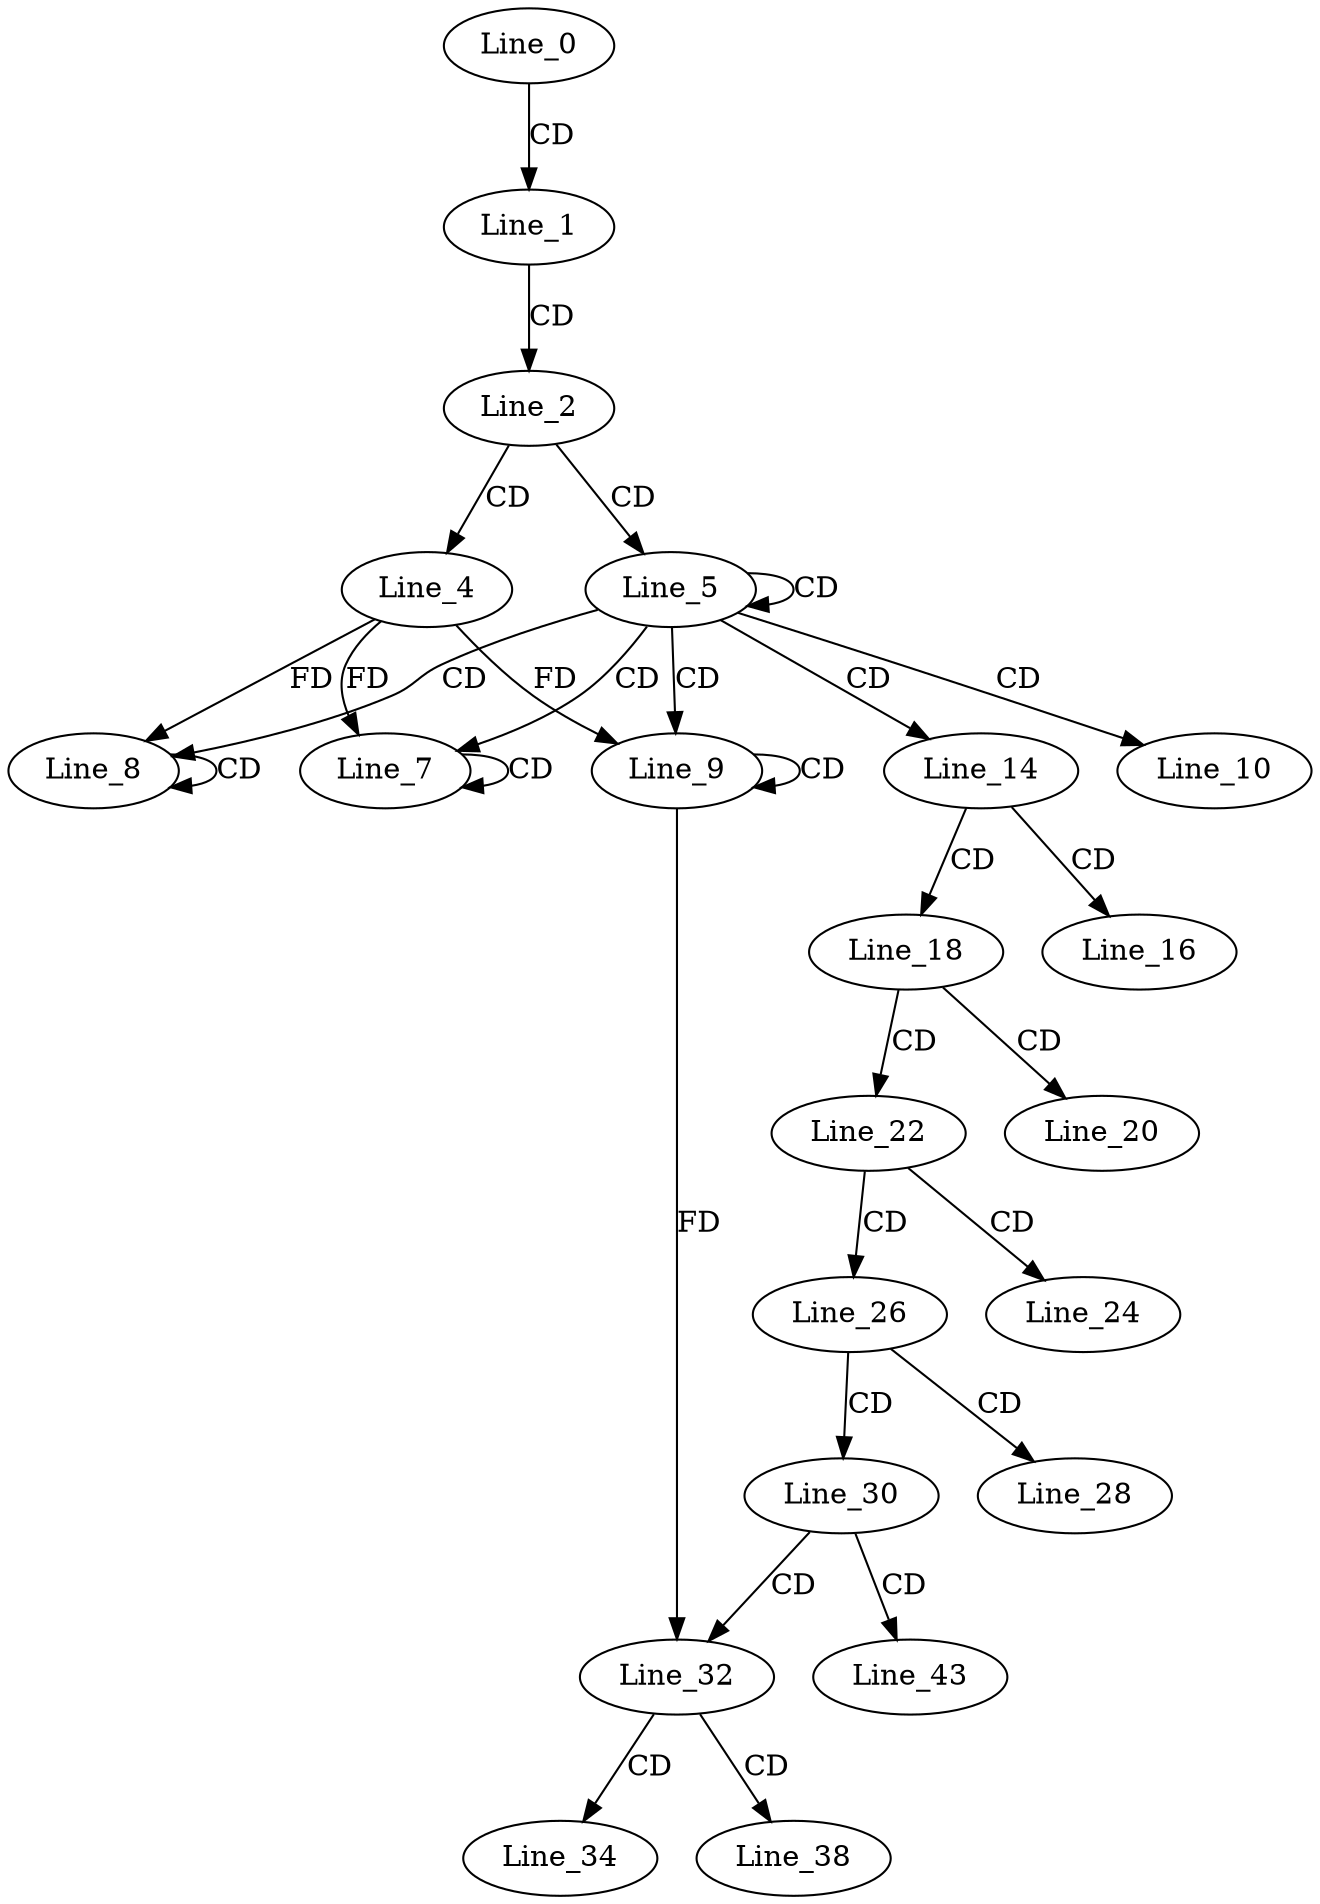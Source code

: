 digraph G {
  Line_0;
  Line_1;
  Line_2;
  Line_4;
  Line_5;
  Line_7;
  Line_7;
  Line_8;
  Line_8;
  Line_9;
  Line_9;
  Line_10;
  Line_14;
  Line_16;
  Line_18;
  Line_20;
  Line_22;
  Line_24;
  Line_26;
  Line_28;
  Line_30;
  Line_32;
  Line_34;
  Line_38;
  Line_43;
  Line_0 -> Line_1 [ label="CD" ];
  Line_1 -> Line_2 [ label="CD" ];
  Line_2 -> Line_4 [ label="CD" ];
  Line_2 -> Line_5 [ label="CD" ];
  Line_5 -> Line_5 [ label="CD" ];
  Line_5 -> Line_7 [ label="CD" ];
  Line_7 -> Line_7 [ label="CD" ];
  Line_4 -> Line_7 [ label="FD" ];
  Line_5 -> Line_8 [ label="CD" ];
  Line_8 -> Line_8 [ label="CD" ];
  Line_4 -> Line_8 [ label="FD" ];
  Line_5 -> Line_9 [ label="CD" ];
  Line_9 -> Line_9 [ label="CD" ];
  Line_4 -> Line_9 [ label="FD" ];
  Line_5 -> Line_10 [ label="CD" ];
  Line_5 -> Line_14 [ label="CD" ];
  Line_14 -> Line_16 [ label="CD" ];
  Line_14 -> Line_18 [ label="CD" ];
  Line_18 -> Line_20 [ label="CD" ];
  Line_18 -> Line_22 [ label="CD" ];
  Line_22 -> Line_24 [ label="CD" ];
  Line_22 -> Line_26 [ label="CD" ];
  Line_26 -> Line_28 [ label="CD" ];
  Line_26 -> Line_30 [ label="CD" ];
  Line_30 -> Line_32 [ label="CD" ];
  Line_9 -> Line_32 [ label="FD" ];
  Line_32 -> Line_34 [ label="CD" ];
  Line_32 -> Line_38 [ label="CD" ];
  Line_30 -> Line_43 [ label="CD" ];
}
